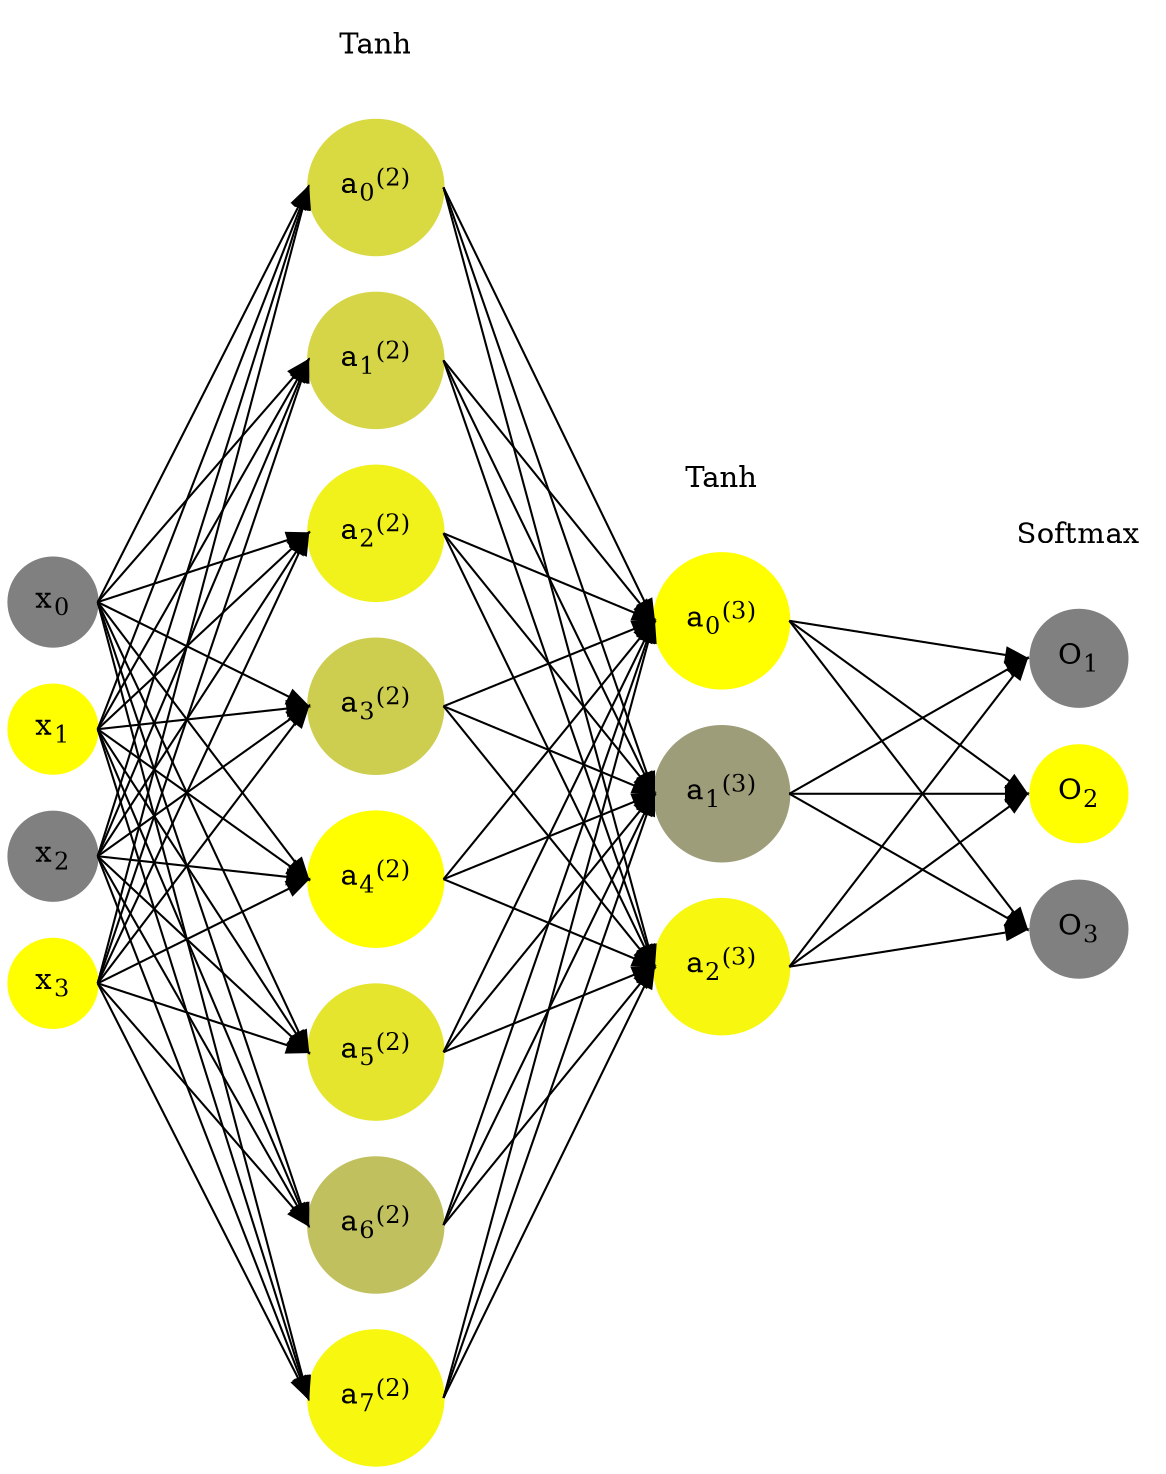 digraph G {
	rankdir = LR;
	splines=false;
	edge[style=invis];
	ranksep= 1.4;
	{
	node [shape=circle, color="0.1667, 0.0, 0.5", style=filled, fillcolor="0.1667, 0.0, 0.5"];
	x0 [label=<x<sub>0</sub>>];
	}
	{
	node [shape=circle, color="0.1667, 1.0, 1.0", style=filled, fillcolor="0.1667, 1.0, 1.0"];
	x1 [label=<x<sub>1</sub>>];
	}
	{
	node [shape=circle, color="0.1667, 0.0, 0.5", style=filled, fillcolor="0.1667, 0.0, 0.5"];
	x2 [label=<x<sub>2</sub>>];
	}
	{
	node [shape=circle, color="0.1667, 1.0, 1.0", style=filled, fillcolor="0.1667, 1.0, 1.0"];
	x3 [label=<x<sub>3</sub>>];
	}
	{
	node [shape=circle, color="0.1667, 0.697460, 0.848730", style=filled, fillcolor="0.1667, 0.697460, 0.848730"];
	a02 [label=<a<sub>0</sub><sup>(2)</sup>>];
	}
	{
	node [shape=circle, color="0.1667, 0.665387, 0.832693", style=filled, fillcolor="0.1667, 0.665387, 0.832693"];
	a12 [label=<a<sub>1</sub><sup>(2)</sup>>];
	}
	{
	node [shape=circle, color="0.1667, 0.887526, 0.943763", style=filled, fillcolor="0.1667, 0.887526, 0.943763"];
	a22 [label=<a<sub>2</sub><sup>(2)</sup>>];
	}
	{
	node [shape=circle, color="0.1667, 0.608764, 0.804382", style=filled, fillcolor="0.1667, 0.608764, 0.804382"];
	a32 [label=<a<sub>3</sub><sup>(2)</sup>>];
	}
	{
	node [shape=circle, color="0.1667, 0.998147, 0.999073", style=filled, fillcolor="0.1667, 0.998147, 0.999073"];
	a42 [label=<a<sub>4</sub><sup>(2)</sup>>];
	}
	{
	node [shape=circle, color="0.1667, 0.796106, 0.898053", style=filled, fillcolor="0.1667, 0.796106, 0.898053"];
	a52 [label=<a<sub>5</sub><sup>(2)</sup>>];
	}
	{
	node [shape=circle, color="0.1667, 0.501880, 0.750940", style=filled, fillcolor="0.1667, 0.501880, 0.750940"];
	a62 [label=<a<sub>6</sub><sup>(2)</sup>>];
	}
	{
	node [shape=circle, color="0.1667, 0.931259, 0.965629", style=filled, fillcolor="0.1667, 0.931259, 0.965629"];
	a72 [label=<a<sub>7</sub><sup>(2)</sup>>];
	}
	{
	node [shape=circle, color="0.1667, 0.997997, 0.998999", style=filled, fillcolor="0.1667, 0.997997, 0.998999"];
	a03 [label=<a<sub>0</sub><sup>(3)</sup>>];
	}
	{
	node [shape=circle, color="0.1667, 0.227432, 0.613716", style=filled, fillcolor="0.1667, 0.227432, 0.613716"];
	a13 [label=<a<sub>1</sub><sup>(3)</sup>>];
	}
	{
	node [shape=circle, color="0.1667, 0.936852, 0.968426", style=filled, fillcolor="0.1667, 0.936852, 0.968426"];
	a23 [label=<a<sub>2</sub><sup>(3)</sup>>];
	}
	{
	node [shape=circle, color="0.1667, 0.0, 0.5", style=filled, fillcolor="0.1667, 0.0, 0.5"];
	O1 [label=<O<sub>1</sub>>];
	}
	{
	node [shape=circle, color="0.1667, 1.0, 1.0", style=filled, fillcolor="0.1667, 1.0, 1.0"];
	O2 [label=<O<sub>2</sub>>];
	}
	{
	node [shape=circle, color="0.1667, 0.0, 0.5", style=filled, fillcolor="0.1667, 0.0, 0.5"];
	O3 [label=<O<sub>3</sub>>];
	}
	{
	rank=same;
	x0->x1->x2->x3;
	}
	{
	rank=same;
	a02->a12->a22->a32->a42->a52->a62->a72;
	}
	{
	rank=same;
	a03->a13->a23;
	}
	{
	rank=same;
	O1->O2->O3;
	}
	l1 [shape=plaintext,label="Tanh"];
	l1->a02;
	{rank=same; l1;a02};
	l2 [shape=plaintext,label="Tanh"];
	l2->a03;
	{rank=same; l2;a03};
	l3 [shape=plaintext,label="Softmax"];
	l3->O1;
	{rank=same; l3;O1};
edge[style=solid, tailport=e, headport=w];
	{x0;x1;x2;x3} -> {a02;a12;a22;a32;a42;a52;a62;a72};
	{a02;a12;a22;a32;a42;a52;a62;a72} -> {a03;a13;a23};
	{a03;a13;a23} -> {O1,O2,O3};
}